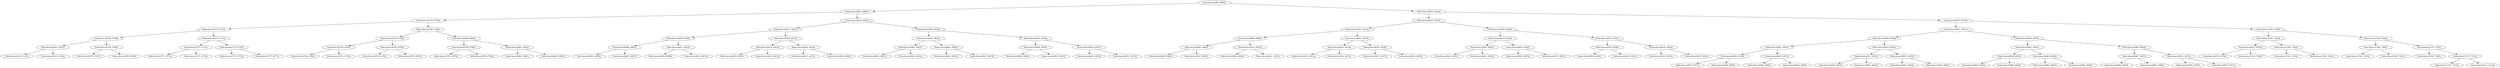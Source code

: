 digraph G{
26393260 [label="Node{data=[6885, 6885]}"]
26393260 -> 473614321
473614321 [label="Node{data=[6804, 6804]}"]
473614321 -> 756229243
756229243 [label="Node{data=[6778, 6778]}"]
756229243 -> 166881491
166881491 [label="Node{data=[6770, 6770]}"]
166881491 -> 497153179
497153179 [label="Node{data=[6766, 6766]}"]
497153179 -> 1466875281
1466875281 [label="Node{data=[6581, 6581]}"]
1466875281 -> 1667918843
1667918843 [label="Node{data=[6551, 6551]}"]
1466875281 -> 2034512821
2034512821 [label="Node{data=[6765, 6765]}"]
497153179 -> 1800607018
1800607018 [label="Node{data=[6768, 6768]}"]
1800607018 -> 1232318436
1232318436 [label="Node{data=[6767, 6767]}"]
1800607018 -> 2046177410
2046177410 [label="Node{data=[6769, 6769]}"]
166881491 -> 561479058
561479058 [label="Node{data=[6774, 6774]}"]
561479058 -> 1384040147
1384040147 [label="Node{data=[6772, 6772]}"]
1384040147 -> 103178231
103178231 [label="Node{data=[6771, 6771]}"]
1384040147 -> 1318854033
1318854033 [label="Node{data=[6773, 6773]}"]
561479058 -> 1419600445
1419600445 [label="Node{data=[6776, 6776]}"]
1419600445 -> 1894870563
1894870563 [label="Node{data=[6775, 6775]}"]
1419600445 -> 1151094317
1151094317 [label="Node{data=[6777, 6777]}"]
756229243 -> 1782752186
1782752186 [label="Node{data=[6796, 6796]}"]
1782752186 -> 1441904709
1441904709 [label="Node{data=[6792, 6792]}"]
1441904709 -> 772428974
772428974 [label="Node{data=[6790, 6790]}"]
772428974 -> 138512996
138512996 [label="Node{data=[6789, 6789]}"]
772428974 -> 2011277221
2011277221 [label="Node{data=[6791, 6791]}"]
1441904709 -> 797579916
797579916 [label="Node{data=[6794, 6794]}"]
797579916 -> 1406764279
1406764279 [label="Node{data=[6793, 6793]}"]
797579916 -> 1473197634
1473197634 [label="Node{data=[6795, 6795]}"]
1782752186 -> 770273169
770273169 [label="Node{data=[6800, 6800]}"]
770273169 -> 1380474586
1380474586 [label="Node{data=[6798, 6798]}"]
1380474586 -> 1294571096
1294571096 [label="Node{data=[6797, 6797]}"]
1380474586 -> 1668994201
1668994201 [label="Node{data=[6799, 6799]}"]
770273169 -> 84523648
84523648 [label="Node{data=[6802, 6802]}"]
84523648 -> 363301493
363301493 [label="Node{data=[6801, 6801]}"]
84523648 -> 347948495
347948495 [label="Node{data=[6803, 6803]}"]
473614321 -> 559322589
559322589 [label="Node{data=[6820, 6820]}"]
559322589 -> 1774446285
1774446285 [label="Node{data=[6812, 6812]}"]
1774446285 -> 1075719586
1075719586 [label="Node{data=[6808, 6808]}"]
1075719586 -> 1056152403
1056152403 [label="Node{data=[6806, 6806]}"]
1056152403 -> 723388717
723388717 [label="Node{data=[6805, 6805]}"]
1056152403 -> 1562208013
1562208013 [label="Node{data=[6807, 6807]}"]
1075719586 -> 1818174001
1818174001 [label="Node{data=[6810, 6810]}"]
1818174001 -> 1314129386
1314129386 [label="Node{data=[6809, 6809]}"]
1818174001 -> 358103660
358103660 [label="Node{data=[6811, 6811]}"]
1774446285 -> 600511173
600511173 [label="Node{data=[6816, 6816]}"]
600511173 -> 907076135
907076135 [label="Node{data=[6814, 6814]}"]
907076135 -> 1485163098
1485163098 [label="Node{data=[6813, 6813]}"]
907076135 -> 215613564
215613564 [label="Node{data=[6815, 6815]}"]
600511173 -> 2004641304
2004641304 [label="Node{data=[6818, 6818]}"]
2004641304 -> 1187816202
1187816202 [label="Node{data=[6817, 6817]}"]
2004641304 -> 820864659
820864659 [label="Node{data=[6819, 6819]}"]
559322589 -> 1827162386
1827162386 [label="Node{data=[6828, 6828]}"]
1827162386 -> 2024844849
2024844849 [label="Node{data=[6824, 6824]}"]
2024844849 -> 1531414238
1531414238 [label="Node{data=[6822, 6822]}"]
1531414238 -> 4565723
4565723 [label="Node{data=[6821, 6821]}"]
1531414238 -> 785105688
785105688 [label="Node{data=[6823, 6823]}"]
2024844849 -> 1408709078
1408709078 [label="Node{data=[6826, 6826]}"]
1408709078 -> 887176192
887176192 [label="Node{data=[6825, 6825]}"]
1408709078 -> 425679669
425679669 [label="Node{data=[6827, 6827]}"]
1827162386 -> 1769773061
1769773061 [label="Node{data=[6832, 6832]}"]
1769773061 -> 66022781
66022781 [label="Node{data=[6830, 6830]}"]
66022781 -> 1054031932
1054031932 [label="Node{data=[6829, 6829]}"]
66022781 -> 1563828768
1563828768 [label="Node{data=[6831, 6831]}"]
1769773061 -> 1342649651
1342649651 [label="Node{data=[6834, 6834]}"]
1342649651 -> 679165643
679165643 [label="Node{data=[6833, 6833]}"]
1342649651 -> 210590040
210590040 [label="Node{data=[6871, 6871]}"]
26393260 -> 1623608779
1623608779 [label="Node{data=[6936, 6936]}"]
1623608779 -> 151081549
151081549 [label="Node{data=[6920, 6920]}"]
151081549 -> 2029889728
2029889728 [label="Node{data=[6912, 6912]}"]
2029889728 -> 509372702
509372702 [label="Node{data=[6908, 6908]}"]
509372702 -> 1277613835
1277613835 [label="Node{data=[6906, 6906]}"]
1277613835 -> 1328965624
1328965624 [label="Node{data=[6905, 6905]}"]
1277613835 -> 1519943030
1519943030 [label="Node{data=[6907, 6907]}"]
509372702 -> 661781410
661781410 [label="Node{data=[6910, 6910]}"]
661781410 -> 1561722568
1561722568 [label="Node{data=[6909, 6909]}"]
661781410 -> 568351541
568351541 [label="Node{data=[6911, 6911]}"]
2029889728 -> 940241330
940241330 [label="Node{data=[6916, 6916]}"]
940241330 -> 277787130
277787130 [label="Node{data=[6914, 6914]}"]
277787130 -> 1654648477
1654648477 [label="Node{data=[6913, 6913]}"]
277787130 -> 1090861064
1090861064 [label="Node{data=[6915, 6915]}"]
940241330 -> 787339003
787339003 [label="Node{data=[6918, 6918]}"]
787339003 -> 1267315645
1267315645 [label="Node{data=[6917, 6917]}"]
787339003 -> 1451186007
1451186007 [label="Node{data=[6919, 6919]}"]
151081549 -> 1054007528
1054007528 [label="Node{data=[6928, 6928]}"]
1054007528 -> 2127082439
2127082439 [label="Node{data=[6924, 6924]}"]
2127082439 -> 2027615224
2027615224 [label="Node{data=[6922, 6922]}"]
2027615224 -> 1421071963
1421071963 [label="Node{data=[6921, 6921]}"]
2027615224 -> 2110765445
2110765445 [label="Node{data=[6923, 6923]}"]
2127082439 -> 1185049456
1185049456 [label="Node{data=[6926, 6926]}"]
1185049456 -> 1766331759
1766331759 [label="Node{data=[6925, 6925]}"]
1185049456 -> 587400979
587400979 [label="Node{data=[6927, 6927]}"]
1054007528 -> 587235687
587235687 [label="Node{data=[6932, 6932]}"]
587235687 -> 1991018396
1991018396 [label="Node{data=[6930, 6930]}"]
1991018396 -> 1608914763
1608914763 [label="Node{data=[6929, 6929]}"]
1991018396 -> 1684453435
1684453435 [label="Node{data=[6931, 6931]}"]
587235687 -> 1137317481
1137317481 [label="Node{data=[6934, 6934]}"]
1137317481 -> 1372121579
1372121579 [label="Node{data=[6933, 6933]}"]
1137317481 -> 1056694486
1056694486 [label="Node{data=[6935, 6935]}"]
1623608779 -> 1871523922
1871523922 [label="Node{data=[6973, 6973]}"]
1871523922 -> 2095520404
2095520404 [label="Node{data=[6957, 6957]}"]
2095520404 -> 1794515794
1794515794 [label="Node{data=[6949, 6949]}"]
1794515794 -> 191533962
191533962 [label="Node{data=[6945, 6945]}"]
191533962 -> 224603413
224603413 [label="Node{data=[6938, 6938]}"]
224603413 -> 1226093975
1226093975 [label="Node{data=[6937, 6937]}"]
224603413 -> 312734548
312734548 [label="Node{data=[6944, 6944]}"]
191533962 -> 1300943945
1300943945 [label="Node{data=[6947, 6947]}"]
1300943945 -> 1494569832
1494569832 [label="Node{data=[6946, 6946]}"]
1300943945 -> 901905872
901905872 [label="Node{data=[6948, 6948]}"]
1794515794 -> 947224943
947224943 [label="Node{data=[6953, 6953]}"]
947224943 -> 591803060
591803060 [label="Node{data=[6951, 6951]}"]
591803060 -> 1354476455
1354476455 [label="Node{data=[6950, 6950]}"]
591803060 -> 1781461789
1781461789 [label="Node{data=[6952, 6952]}"]
947224943 -> 2126801358
2126801358 [label="Node{data=[6955, 6955]}"]
2126801358 -> 1812277040
1812277040 [label="Node{data=[6954, 6954]}"]
2126801358 -> 1634623364
1634623364 [label="Node{data=[6956, 6956]}"]
2095520404 -> 2084957871
2084957871 [label="Node{data=[6965, 6965]}"]
2084957871 -> 563245808
563245808 [label="Node{data=[6961, 6961]}"]
563245808 -> 1693183317
1693183317 [label="Node{data=[6959, 6959]}"]
1693183317 -> 2011827251
2011827251 [label="Node{data=[6958, 6958]}"]
1693183317 -> 613004535
613004535 [label="Node{data=[6960, 6960]}"]
563245808 -> 373184356
373184356 [label="Node{data=[6963, 6963]}"]
373184356 -> 763662771
763662771 [label="Node{data=[6962, 6962]}"]
373184356 -> 178817956
178817956 [label="Node{data=[6964, 6964]}"]
2084957871 -> 1668265994
1668265994 [label="Node{data=[6969, 6969]}"]
1668265994 -> 118376052
118376052 [label="Node{data=[6967, 6967]}"]
118376052 -> 235820591
235820591 [label="Node{data=[6966, 6966]}"]
118376052 -> 1077221857
1077221857 [label="Node{data=[6968, 6968]}"]
1668265994 -> 1585731077
1585731077 [label="Node{data=[6971, 6971]}"]
1585731077 -> 726435399
726435399 [label="Node{data=[6970, 6970]}"]
1585731077 -> 1460601391
1460601391 [label="Node{data=[6972, 6972]}"]
1871523922 -> 1058923326
1058923326 [label="Node{data=[7264, 7264]}"]
1058923326 -> 1129692838
1129692838 [label="Node{data=[7260, 7260]}"]
1129692838 -> 216294965
216294965 [label="Node{data=[6975, 6975]}"]
216294965 -> 601162748
601162748 [label="Node{data=[6974, 6974]}"]
216294965 -> 1937838251
1937838251 [label="Node{data=[7018, 7018]}"]
1129692838 -> 491729139
491729139 [label="Node{data=[7262, 7262]}"]
491729139 -> 850733217
850733217 [label="Node{data=[7261, 7261]}"]
491729139 -> 972294120
972294120 [label="Node{data=[7263, 7263]}"]
1058923326 -> 1116429365
1116429365 [label="Node{data=[7268, 7268]}"]
1116429365 -> 640099391
640099391 [label="Node{data=[7266, 7266]}"]
640099391 -> 1028448378
1028448378 [label="Node{data=[7265, 7265]}"]
640099391 -> 614361980
614361980 [label="Node{data=[7267, 7267]}"]
1116429365 -> 1013772590
1013772590 [label="Node{data=[7270, 7270]}"]
1013772590 -> 603274304
603274304 [label="Node{data=[7269, 7269]}"]
1013772590 -> 2044741492
2044741492 [label="Node{data=[7272, 7272]}"]
2044741492 -> 787613375
787613375 [label="Node{data=[7271, 7271]}"]
2044741492 -> 1976334286
1976334286 [label="Node{data=[9113, 9113]}"]
}